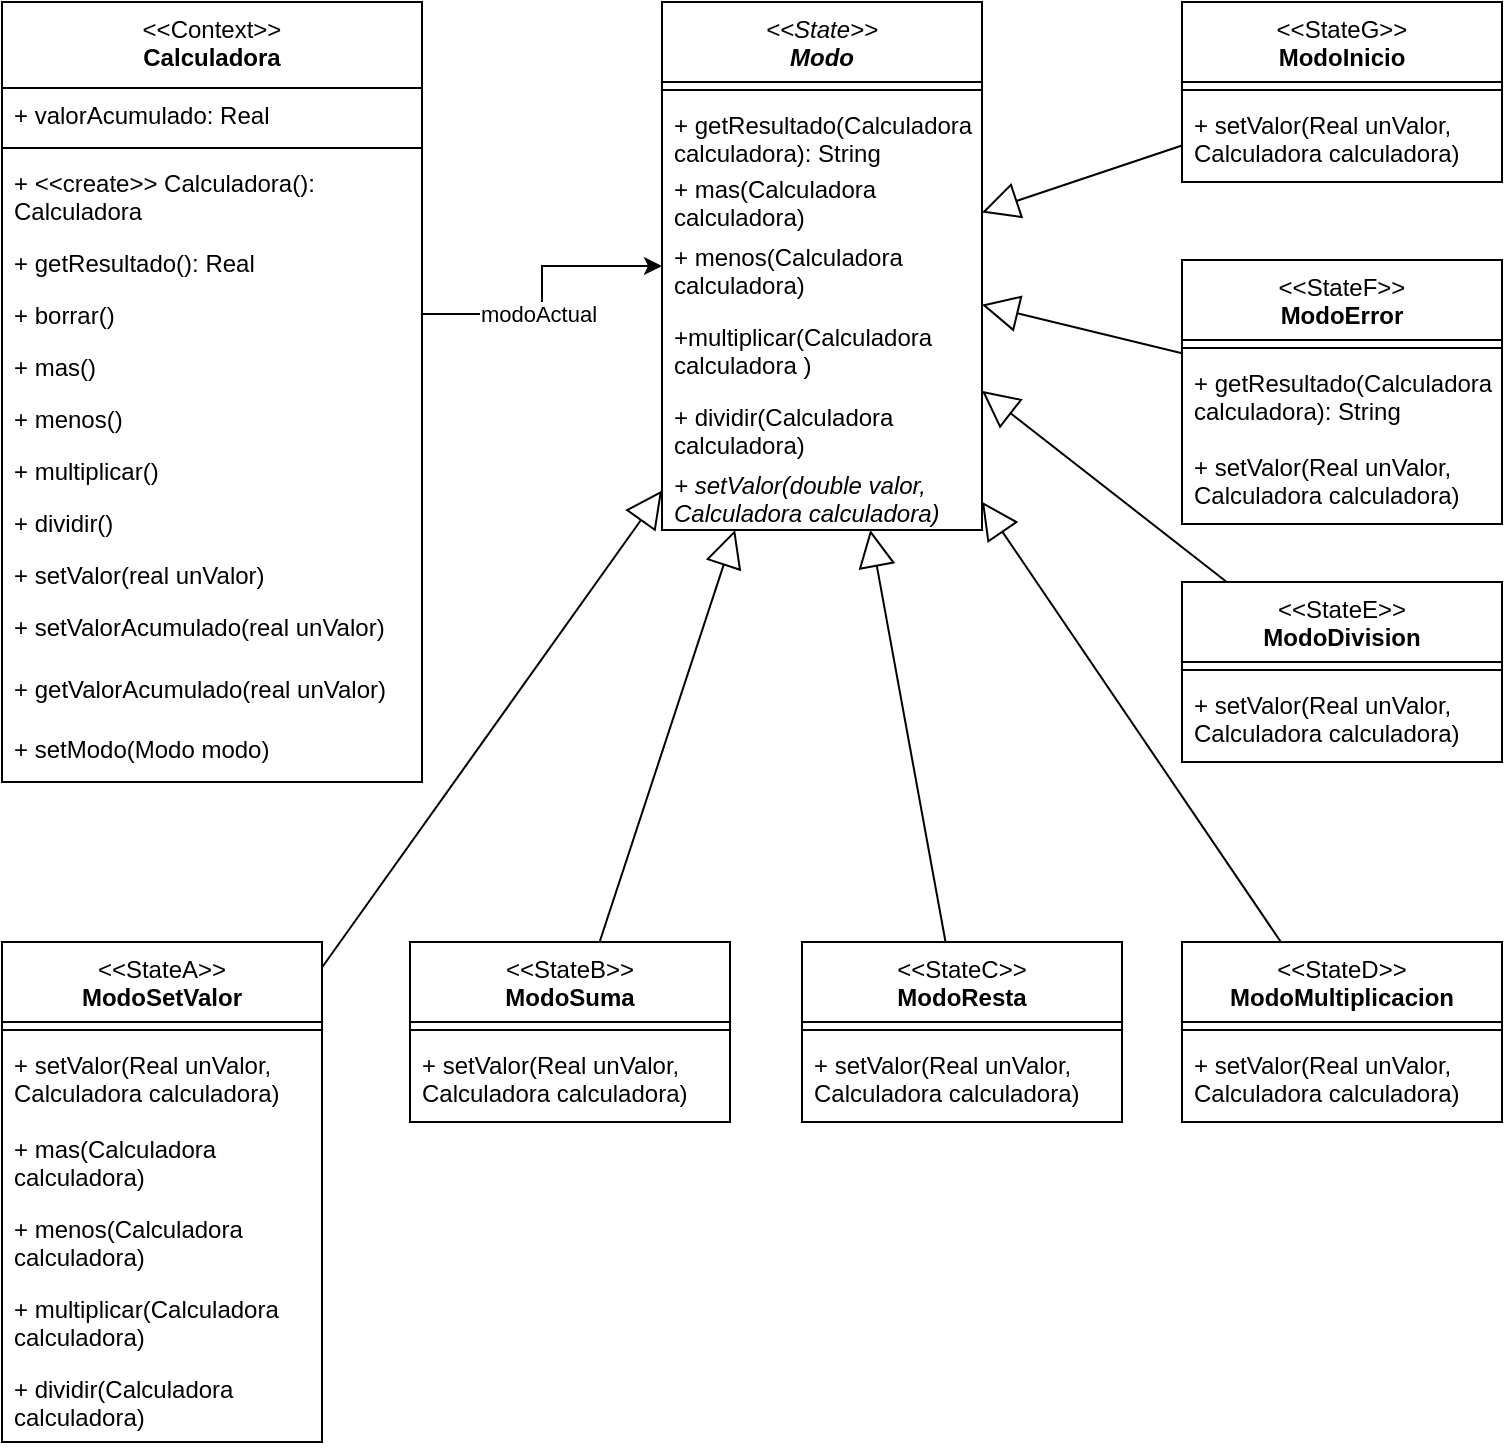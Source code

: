 <mxfile version="26.2.12">
  <diagram name="Página-1" id="q4pPd2tyTimsueJuePiQ">
    <mxGraphModel dx="1509" dy="629" grid="1" gridSize="10" guides="1" tooltips="1" connect="1" arrows="1" fold="1" page="1" pageScale="1" pageWidth="827" pageHeight="1169" math="0" shadow="0">
      <root>
        <mxCell id="0" />
        <mxCell id="1" parent="0" />
        <mxCell id="WZy-HN0xmJJo_rrbQLUv-2" value="&lt;span style=&quot;font-weight: normal;&quot;&gt;&amp;lt;&amp;lt;Context&amp;gt;&amp;gt;&lt;/span&gt;&lt;br&gt;Calculadora" style="swimlane;fontStyle=1;align=center;verticalAlign=top;childLayout=stackLayout;horizontal=1;startSize=43;horizontalStack=0;resizeParent=1;resizeParentMax=0;resizeLast=0;collapsible=1;marginBottom=0;whiteSpace=wrap;html=1;" parent="1" vertex="1">
          <mxGeometry x="50" y="40" width="210" height="390" as="geometry" />
        </mxCell>
        <mxCell id="WZy-HN0xmJJo_rrbQLUv-3" value="+ valorAcumulado: Real" style="text;strokeColor=none;fillColor=none;align=left;verticalAlign=top;spacingLeft=4;spacingRight=4;overflow=hidden;rotatable=0;points=[[0,0.5],[1,0.5]];portConstraint=eastwest;whiteSpace=wrap;html=1;" parent="WZy-HN0xmJJo_rrbQLUv-2" vertex="1">
          <mxGeometry y="43" width="210" height="26" as="geometry" />
        </mxCell>
        <mxCell id="WZy-HN0xmJJo_rrbQLUv-4" value="" style="line;strokeWidth=1;fillColor=none;align=left;verticalAlign=middle;spacingTop=-1;spacingLeft=3;spacingRight=3;rotatable=0;labelPosition=right;points=[];portConstraint=eastwest;strokeColor=inherit;" parent="WZy-HN0xmJJo_rrbQLUv-2" vertex="1">
          <mxGeometry y="69" width="210" height="8" as="geometry" />
        </mxCell>
        <mxCell id="WZy-HN0xmJJo_rrbQLUv-5" value="+ &amp;lt;&amp;lt;create&amp;gt;&amp;gt; Calculadora(): Calculadora" style="text;strokeColor=none;fillColor=none;align=left;verticalAlign=top;spacingLeft=4;spacingRight=4;overflow=hidden;rotatable=0;points=[[0,0.5],[1,0.5]];portConstraint=eastwest;whiteSpace=wrap;html=1;" parent="WZy-HN0xmJJo_rrbQLUv-2" vertex="1">
          <mxGeometry y="77" width="210" height="40" as="geometry" />
        </mxCell>
        <mxCell id="WZy-HN0xmJJo_rrbQLUv-52" value="+ getResultado(): Real" style="text;strokeColor=none;fillColor=none;align=left;verticalAlign=top;spacingLeft=4;spacingRight=4;overflow=hidden;rotatable=0;points=[[0,0.5],[1,0.5]];portConstraint=eastwest;whiteSpace=wrap;html=1;" parent="WZy-HN0xmJJo_rrbQLUv-2" vertex="1">
          <mxGeometry y="117" width="210" height="26" as="geometry" />
        </mxCell>
        <mxCell id="WZy-HN0xmJJo_rrbQLUv-6" value="+ borrar()" style="text;strokeColor=none;fillColor=none;align=left;verticalAlign=top;spacingLeft=4;spacingRight=4;overflow=hidden;rotatable=0;points=[[0,0.5],[1,0.5]];portConstraint=eastwest;whiteSpace=wrap;html=1;" parent="WZy-HN0xmJJo_rrbQLUv-2" vertex="1">
          <mxGeometry y="143" width="210" height="26" as="geometry" />
        </mxCell>
        <mxCell id="WZy-HN0xmJJo_rrbQLUv-8" value="+ mas()" style="text;strokeColor=none;fillColor=none;align=left;verticalAlign=top;spacingLeft=4;spacingRight=4;overflow=hidden;rotatable=0;points=[[0,0.5],[1,0.5]];portConstraint=eastwest;whiteSpace=wrap;html=1;" parent="WZy-HN0xmJJo_rrbQLUv-2" vertex="1">
          <mxGeometry y="169" width="210" height="26" as="geometry" />
        </mxCell>
        <mxCell id="WZy-HN0xmJJo_rrbQLUv-9" value="+ menos()" style="text;strokeColor=none;fillColor=none;align=left;verticalAlign=top;spacingLeft=4;spacingRight=4;overflow=hidden;rotatable=0;points=[[0,0.5],[1,0.5]];portConstraint=eastwest;whiteSpace=wrap;html=1;" parent="WZy-HN0xmJJo_rrbQLUv-2" vertex="1">
          <mxGeometry y="195" width="210" height="26" as="geometry" />
        </mxCell>
        <mxCell id="WZy-HN0xmJJo_rrbQLUv-10" value="+ multiplicar()" style="text;strokeColor=none;fillColor=none;align=left;verticalAlign=top;spacingLeft=4;spacingRight=4;overflow=hidden;rotatable=0;points=[[0,0.5],[1,0.5]];portConstraint=eastwest;whiteSpace=wrap;html=1;" parent="WZy-HN0xmJJo_rrbQLUv-2" vertex="1">
          <mxGeometry y="221" width="210" height="26" as="geometry" />
        </mxCell>
        <mxCell id="WZy-HN0xmJJo_rrbQLUv-11" value="+ dividir()" style="text;strokeColor=none;fillColor=none;align=left;verticalAlign=top;spacingLeft=4;spacingRight=4;overflow=hidden;rotatable=0;points=[[0,0.5],[1,0.5]];portConstraint=eastwest;whiteSpace=wrap;html=1;" parent="WZy-HN0xmJJo_rrbQLUv-2" vertex="1">
          <mxGeometry y="247" width="210" height="26" as="geometry" />
        </mxCell>
        <mxCell id="WZy-HN0xmJJo_rrbQLUv-7" value="+ setValor(real unValor)" style="text;strokeColor=none;fillColor=none;align=left;verticalAlign=top;spacingLeft=4;spacingRight=4;overflow=hidden;rotatable=0;points=[[0,0.5],[1,0.5]];portConstraint=eastwest;whiteSpace=wrap;html=1;" parent="WZy-HN0xmJJo_rrbQLUv-2" vertex="1">
          <mxGeometry y="273" width="210" height="26" as="geometry" />
        </mxCell>
        <mxCell id="ZH9DLkYciPy5FqBt6NoB-1" value="+ setValorAcumulado(real unValor)" style="text;strokeColor=none;fillColor=none;align=left;verticalAlign=top;spacingLeft=4;spacingRight=4;overflow=hidden;rotatable=0;points=[[0,0.5],[1,0.5]];portConstraint=eastwest;whiteSpace=wrap;html=1;" vertex="1" parent="WZy-HN0xmJJo_rrbQLUv-2">
          <mxGeometry y="299" width="210" height="31" as="geometry" />
        </mxCell>
        <mxCell id="ZH9DLkYciPy5FqBt6NoB-3" value="+ getValorAcumulado(real unValor)" style="text;strokeColor=none;fillColor=none;align=left;verticalAlign=top;spacingLeft=4;spacingRight=4;overflow=hidden;rotatable=0;points=[[0,0.5],[1,0.5]];portConstraint=eastwest;whiteSpace=wrap;html=1;" vertex="1" parent="WZy-HN0xmJJo_rrbQLUv-2">
          <mxGeometry y="330" width="210" height="30" as="geometry" />
        </mxCell>
        <mxCell id="ZH9DLkYciPy5FqBt6NoB-2" value="+ setModo(Modo modo)" style="text;strokeColor=none;fillColor=none;align=left;verticalAlign=top;spacingLeft=4;spacingRight=4;overflow=hidden;rotatable=0;points=[[0,0.5],[1,0.5]];portConstraint=eastwest;whiteSpace=wrap;html=1;" vertex="1" parent="WZy-HN0xmJJo_rrbQLUv-2">
          <mxGeometry y="360" width="210" height="30" as="geometry" />
        </mxCell>
        <mxCell id="WZy-HN0xmJJo_rrbQLUv-12" value="&lt;div&gt;&lt;span style=&quot;font-weight: 400;&quot;&gt;&amp;lt;&amp;lt;StateB&amp;gt;&amp;gt;&lt;/span&gt;&lt;/div&gt;ModoSuma" style="swimlane;fontStyle=1;align=center;verticalAlign=top;childLayout=stackLayout;horizontal=1;startSize=40;horizontalStack=0;resizeParent=1;resizeParentMax=0;resizeLast=0;collapsible=1;marginBottom=0;whiteSpace=wrap;html=1;" parent="1" vertex="1">
          <mxGeometry x="254" y="510" width="160" height="90" as="geometry" />
        </mxCell>
        <mxCell id="WZy-HN0xmJJo_rrbQLUv-14" value="" style="line;strokeWidth=1;fillColor=none;align=left;verticalAlign=middle;spacingTop=-1;spacingLeft=3;spacingRight=3;rotatable=0;labelPosition=right;points=[];portConstraint=eastwest;strokeColor=inherit;" parent="WZy-HN0xmJJo_rrbQLUv-12" vertex="1">
          <mxGeometry y="40" width="160" height="8" as="geometry" />
        </mxCell>
        <mxCell id="ZH9DLkYciPy5FqBt6NoB-15" value="+ setValor(Real unValor, Calculadora calculadora)" style="text;strokeColor=none;fillColor=none;align=left;verticalAlign=top;spacingLeft=4;spacingRight=4;overflow=hidden;rotatable=0;points=[[0,0.5],[1,0.5]];portConstraint=eastwest;whiteSpace=wrap;html=1;" vertex="1" parent="WZy-HN0xmJJo_rrbQLUv-12">
          <mxGeometry y="48" width="160" height="42" as="geometry" />
        </mxCell>
        <mxCell id="WZy-HN0xmJJo_rrbQLUv-22" value="&lt;div&gt;&lt;span style=&quot;font-weight: 400;&quot;&gt;&amp;lt;&amp;lt;StateC&amp;gt;&amp;gt;&lt;/span&gt;&lt;/div&gt;ModoResta" style="swimlane;fontStyle=1;align=center;verticalAlign=top;childLayout=stackLayout;horizontal=1;startSize=40;horizontalStack=0;resizeParent=1;resizeParentMax=0;resizeLast=0;collapsible=1;marginBottom=0;whiteSpace=wrap;html=1;" parent="1" vertex="1">
          <mxGeometry x="450" y="510" width="160" height="90" as="geometry" />
        </mxCell>
        <mxCell id="WZy-HN0xmJJo_rrbQLUv-24" value="" style="line;strokeWidth=1;fillColor=none;align=left;verticalAlign=middle;spacingTop=-1;spacingLeft=3;spacingRight=3;rotatable=0;labelPosition=right;points=[];portConstraint=eastwest;strokeColor=inherit;" parent="WZy-HN0xmJJo_rrbQLUv-22" vertex="1">
          <mxGeometry y="40" width="160" height="8" as="geometry" />
        </mxCell>
        <mxCell id="ZH9DLkYciPy5FqBt6NoB-20" value="+ setValor(Real unValor, Calculadora calculadora)" style="text;strokeColor=none;fillColor=none;align=left;verticalAlign=top;spacingLeft=4;spacingRight=4;overflow=hidden;rotatable=0;points=[[0,0.5],[1,0.5]];portConstraint=eastwest;whiteSpace=wrap;html=1;" vertex="1" parent="WZy-HN0xmJJo_rrbQLUv-22">
          <mxGeometry y="48" width="160" height="42" as="geometry" />
        </mxCell>
        <mxCell id="WZy-HN0xmJJo_rrbQLUv-53" value="&lt;span style=&quot;font-weight: normal;&quot;&gt;&amp;lt;&amp;lt;StateA&amp;gt;&amp;gt;&lt;/span&gt;&lt;br&gt;ModoSetValor" style="swimlane;fontStyle=1;align=center;verticalAlign=top;childLayout=stackLayout;horizontal=1;startSize=40;horizontalStack=0;resizeParent=1;resizeParentMax=0;resizeLast=0;collapsible=1;marginBottom=0;whiteSpace=wrap;html=1;" parent="1" vertex="1">
          <mxGeometry x="50" y="510" width="160" height="250" as="geometry" />
        </mxCell>
        <mxCell id="WZy-HN0xmJJo_rrbQLUv-55" value="" style="line;strokeWidth=1;fillColor=none;align=left;verticalAlign=middle;spacingTop=-1;spacingLeft=3;spacingRight=3;rotatable=0;labelPosition=right;points=[];portConstraint=eastwest;strokeColor=inherit;" parent="WZy-HN0xmJJo_rrbQLUv-53" vertex="1">
          <mxGeometry y="40" width="160" height="8" as="geometry" />
        </mxCell>
        <mxCell id="ZH9DLkYciPy5FqBt6NoB-16" value="+ setValor(Real unValor, Calculadora calculadora)" style="text;strokeColor=none;fillColor=none;align=left;verticalAlign=top;spacingLeft=4;spacingRight=4;overflow=hidden;rotatable=0;points=[[0,0.5],[1,0.5]];portConstraint=eastwest;whiteSpace=wrap;html=1;" vertex="1" parent="WZy-HN0xmJJo_rrbQLUv-53">
          <mxGeometry y="48" width="160" height="42" as="geometry" />
        </mxCell>
        <mxCell id="WZy-HN0xmJJo_rrbQLUv-59" value="+ mas(Calculadora calculadora)" style="text;strokeColor=none;fillColor=none;align=left;verticalAlign=top;spacingLeft=4;spacingRight=4;overflow=hidden;rotatable=0;points=[[0,0.5],[1,0.5]];portConstraint=eastwest;whiteSpace=wrap;html=1;" parent="WZy-HN0xmJJo_rrbQLUv-53" vertex="1">
          <mxGeometry y="90" width="160" height="40" as="geometry" />
        </mxCell>
        <mxCell id="ZH9DLkYciPy5FqBt6NoB-17" value="+ menos(Calculadora calculadora)" style="text;strokeColor=none;fillColor=none;align=left;verticalAlign=top;spacingLeft=4;spacingRight=4;overflow=hidden;rotatable=0;points=[[0,0.5],[1,0.5]];portConstraint=eastwest;whiteSpace=wrap;html=1;" vertex="1" parent="WZy-HN0xmJJo_rrbQLUv-53">
          <mxGeometry y="130" width="160" height="40" as="geometry" />
        </mxCell>
        <mxCell id="ZH9DLkYciPy5FqBt6NoB-18" value="+ multiplicar(Calculadora calculadora)" style="text;strokeColor=none;fillColor=none;align=left;verticalAlign=top;spacingLeft=4;spacingRight=4;overflow=hidden;rotatable=0;points=[[0,0.5],[1,0.5]];portConstraint=eastwest;whiteSpace=wrap;html=1;" vertex="1" parent="WZy-HN0xmJJo_rrbQLUv-53">
          <mxGeometry y="170" width="160" height="40" as="geometry" />
        </mxCell>
        <mxCell id="ZH9DLkYciPy5FqBt6NoB-19" value="+ dividir(Calculadora calculadora)" style="text;strokeColor=none;fillColor=none;align=left;verticalAlign=top;spacingLeft=4;spacingRight=4;overflow=hidden;rotatable=0;points=[[0,0.5],[1,0.5]];portConstraint=eastwest;whiteSpace=wrap;html=1;" vertex="1" parent="WZy-HN0xmJJo_rrbQLUv-53">
          <mxGeometry y="210" width="160" height="40" as="geometry" />
        </mxCell>
        <mxCell id="WZy-HN0xmJJo_rrbQLUv-63" value="&lt;span style=&quot;font-weight: 400;&quot;&gt;&amp;lt;&amp;lt;StateF&amp;gt;&amp;gt;&lt;/span&gt;&lt;br&gt;ModoError" style="swimlane;fontStyle=1;align=center;verticalAlign=top;childLayout=stackLayout;horizontal=1;startSize=40;horizontalStack=0;resizeParent=1;resizeParentMax=0;resizeLast=0;collapsible=1;marginBottom=0;whiteSpace=wrap;html=1;" parent="1" vertex="1">
          <mxGeometry x="640" y="169" width="160" height="132" as="geometry" />
        </mxCell>
        <mxCell id="WZy-HN0xmJJo_rrbQLUv-65" value="" style="line;strokeWidth=1;fillColor=none;align=left;verticalAlign=middle;spacingTop=-1;spacingLeft=3;spacingRight=3;rotatable=0;labelPosition=right;points=[];portConstraint=eastwest;strokeColor=inherit;" parent="WZy-HN0xmJJo_rrbQLUv-63" vertex="1">
          <mxGeometry y="40" width="160" height="8" as="geometry" />
        </mxCell>
        <mxCell id="WZy-HN0xmJJo_rrbQLUv-66" value="+ getResultado(Calculadora calculadora): String" style="text;strokeColor=none;fillColor=none;align=left;verticalAlign=top;spacingLeft=4;spacingRight=4;overflow=hidden;rotatable=0;points=[[0,0.5],[1,0.5]];portConstraint=eastwest;whiteSpace=wrap;html=1;" parent="WZy-HN0xmJJo_rrbQLUv-63" vertex="1">
          <mxGeometry y="48" width="160" height="42" as="geometry" />
        </mxCell>
        <mxCell id="ZH9DLkYciPy5FqBt6NoB-14" value="+ setValor(Real unValor, Calculadora calculadora)" style="text;strokeColor=none;fillColor=none;align=left;verticalAlign=top;spacingLeft=4;spacingRight=4;overflow=hidden;rotatable=0;points=[[0,0.5],[1,0.5]];portConstraint=eastwest;whiteSpace=wrap;html=1;" vertex="1" parent="WZy-HN0xmJJo_rrbQLUv-63">
          <mxGeometry y="90" width="160" height="42" as="geometry" />
        </mxCell>
        <mxCell id="WZy-HN0xmJJo_rrbQLUv-73" value="&lt;div&gt;&lt;span style=&quot;font-weight: normal;&quot;&gt;&amp;lt;&amp;lt;State&amp;gt;&amp;gt;&lt;/span&gt;&lt;/div&gt;Modo" style="swimlane;fontStyle=3;align=center;verticalAlign=top;childLayout=stackLayout;horizontal=1;startSize=40;horizontalStack=0;resizeParent=1;resizeParentMax=0;resizeLast=0;collapsible=1;marginBottom=0;whiteSpace=wrap;html=1;" parent="1" vertex="1">
          <mxGeometry x="380" y="40" width="160" height="264" as="geometry" />
        </mxCell>
        <mxCell id="WZy-HN0xmJJo_rrbQLUv-74" value="" style="line;strokeWidth=1;fillColor=none;align=left;verticalAlign=middle;spacingTop=-1;spacingLeft=3;spacingRight=3;rotatable=0;labelPosition=right;points=[];portConstraint=eastwest;strokeColor=inherit;" parent="WZy-HN0xmJJo_rrbQLUv-73" vertex="1">
          <mxGeometry y="40" width="160" height="8" as="geometry" />
        </mxCell>
        <mxCell id="WZy-HN0xmJJo_rrbQLUv-75" value="+ getResultado(Calculadora calculadora): String" style="text;strokeColor=none;fillColor=none;align=left;verticalAlign=top;spacingLeft=4;spacingRight=4;overflow=hidden;rotatable=0;points=[[0,0.5],[1,0.5]];portConstraint=eastwest;whiteSpace=wrap;html=1;" parent="WZy-HN0xmJJo_rrbQLUv-73" vertex="1">
          <mxGeometry y="48" width="160" height="32" as="geometry" />
        </mxCell>
        <mxCell id="WZy-HN0xmJJo_rrbQLUv-78" value="+ mas(Calculadora calculadora)" style="text;strokeColor=none;fillColor=none;align=left;verticalAlign=top;spacingLeft=4;spacingRight=4;overflow=hidden;rotatable=0;points=[[0,0.5],[1,0.5]];portConstraint=eastwest;whiteSpace=wrap;html=1;" parent="WZy-HN0xmJJo_rrbQLUv-73" vertex="1">
          <mxGeometry y="80" width="160" height="34" as="geometry" />
        </mxCell>
        <mxCell id="WZy-HN0xmJJo_rrbQLUv-79" value="+ menos(Calculadora calculadora)" style="text;strokeColor=none;fillColor=none;align=left;verticalAlign=top;spacingLeft=4;spacingRight=4;overflow=hidden;rotatable=0;points=[[0,0.5],[1,0.5]];portConstraint=eastwest;whiteSpace=wrap;html=1;" parent="WZy-HN0xmJJo_rrbQLUv-73" vertex="1">
          <mxGeometry y="114" width="160" height="40" as="geometry" />
        </mxCell>
        <mxCell id="WZy-HN0xmJJo_rrbQLUv-80" value="+multiplicar(Calculadora calculadora )" style="text;strokeColor=none;fillColor=none;align=left;verticalAlign=top;spacingLeft=4;spacingRight=4;overflow=hidden;rotatable=0;points=[[0,0.5],[1,0.5]];portConstraint=eastwest;whiteSpace=wrap;html=1;" parent="WZy-HN0xmJJo_rrbQLUv-73" vertex="1">
          <mxGeometry y="154" width="160" height="40" as="geometry" />
        </mxCell>
        <mxCell id="WZy-HN0xmJJo_rrbQLUv-81" value="+ dividir(Calculadora calculadora)" style="text;strokeColor=none;fillColor=none;align=left;verticalAlign=top;spacingLeft=4;spacingRight=4;overflow=hidden;rotatable=0;points=[[0,0.5],[1,0.5]];portConstraint=eastwest;whiteSpace=wrap;html=1;" parent="WZy-HN0xmJJo_rrbQLUv-73" vertex="1">
          <mxGeometry y="194" width="160" height="34" as="geometry" />
        </mxCell>
        <mxCell id="WZy-HN0xmJJo_rrbQLUv-77" value="+ setValor(double valor, Calculadora calculadora)" style="text;strokeColor=none;fillColor=none;align=left;verticalAlign=top;spacingLeft=4;spacingRight=4;overflow=hidden;rotatable=0;points=[[0,0.5],[1,0.5]];portConstraint=eastwest;whiteSpace=wrap;html=1;fontStyle=2" parent="WZy-HN0xmJJo_rrbQLUv-73" vertex="1">
          <mxGeometry y="228" width="160" height="36" as="geometry" />
        </mxCell>
        <mxCell id="WZy-HN0xmJJo_rrbQLUv-82" style="edgeStyle=orthogonalEdgeStyle;rounded=0;orthogonalLoop=1;jettySize=auto;html=1;exitX=1;exitY=0.5;exitDx=0;exitDy=0;" parent="1" source="WZy-HN0xmJJo_rrbQLUv-6" target="WZy-HN0xmJJo_rrbQLUv-73" edge="1">
          <mxGeometry relative="1" as="geometry" />
        </mxCell>
        <mxCell id="WZy-HN0xmJJo_rrbQLUv-83" value="modoActual" style="edgeLabel;html=1;align=center;verticalAlign=middle;resizable=0;points=[];" parent="WZy-HN0xmJJo_rrbQLUv-82" vertex="1" connectable="0">
          <mxGeometry x="-0.204" relative="1" as="geometry">
            <mxPoint as="offset" />
          </mxGeometry>
        </mxCell>
        <mxCell id="WZy-HN0xmJJo_rrbQLUv-84" value="" style="endArrow=block;endSize=16;endFill=0;html=1;rounded=0;" parent="1" source="WZy-HN0xmJJo_rrbQLUv-63" target="WZy-HN0xmJJo_rrbQLUv-73" edge="1">
          <mxGeometry width="160" relative="1" as="geometry">
            <mxPoint x="540" y="410" as="sourcePoint" />
            <mxPoint x="700" y="410" as="targetPoint" />
          </mxGeometry>
        </mxCell>
        <mxCell id="WZy-HN0xmJJo_rrbQLUv-86" value="" style="endArrow=block;endSize=16;endFill=0;html=1;rounded=0;" parent="1" source="WZy-HN0xmJJo_rrbQLUv-32" target="WZy-HN0xmJJo_rrbQLUv-73" edge="1">
          <mxGeometry width="160" relative="1" as="geometry">
            <mxPoint x="830" y="592" as="sourcePoint" />
            <mxPoint x="610" y="355" as="targetPoint" />
          </mxGeometry>
        </mxCell>
        <mxCell id="WZy-HN0xmJJo_rrbQLUv-85" value="" style="endArrow=block;endSize=16;endFill=0;html=1;rounded=0;" parent="1" source="WZy-HN0xmJJo_rrbQLUv-42" target="WZy-HN0xmJJo_rrbQLUv-73" edge="1">
          <mxGeometry width="160" relative="1" as="geometry">
            <mxPoint x="820" y="582" as="sourcePoint" />
            <mxPoint x="600" y="345" as="targetPoint" />
          </mxGeometry>
        </mxCell>
        <mxCell id="WZy-HN0xmJJo_rrbQLUv-87" value="" style="endArrow=block;endSize=16;endFill=0;html=1;rounded=0;" parent="1" source="WZy-HN0xmJJo_rrbQLUv-22" target="WZy-HN0xmJJo_rrbQLUv-73" edge="1">
          <mxGeometry width="160" relative="1" as="geometry">
            <mxPoint x="249.996" y="575" as="sourcePoint" />
            <mxPoint x="375.14" y="392" as="targetPoint" />
          </mxGeometry>
        </mxCell>
        <mxCell id="WZy-HN0xmJJo_rrbQLUv-88" value="" style="endArrow=block;endSize=16;endFill=0;html=1;rounded=0;" parent="1" source="WZy-HN0xmJJo_rrbQLUv-12" target="WZy-HN0xmJJo_rrbQLUv-73" edge="1">
          <mxGeometry width="160" relative="1" as="geometry">
            <mxPoint x="383" y="560" as="sourcePoint" />
            <mxPoint x="471" y="367" as="targetPoint" />
          </mxGeometry>
        </mxCell>
        <mxCell id="WZy-HN0xmJJo_rrbQLUv-89" value="" style="endArrow=block;endSize=16;endFill=0;html=1;rounded=0;" parent="1" source="WZy-HN0xmJJo_rrbQLUv-53" target="WZy-HN0xmJJo_rrbQLUv-73" edge="1">
          <mxGeometry width="160" relative="1" as="geometry">
            <mxPoint x="220" y="582" as="sourcePoint" />
            <mxPoint x="440" y="345" as="targetPoint" />
          </mxGeometry>
        </mxCell>
        <mxCell id="WZy-HN0xmJJo_rrbQLUv-32" value="&lt;div&gt;&lt;span style=&quot;font-weight: 400;&quot;&gt;&amp;lt;&amp;lt;StateD&amp;gt;&amp;gt;&lt;/span&gt;&lt;/div&gt;ModoMultiplicacion" style="swimlane;fontStyle=1;align=center;verticalAlign=top;childLayout=stackLayout;horizontal=1;startSize=40;horizontalStack=0;resizeParent=1;resizeParentMax=0;resizeLast=0;collapsible=1;marginBottom=0;whiteSpace=wrap;html=1;" parent="1" vertex="1">
          <mxGeometry x="640" y="510" width="160" height="90" as="geometry" />
        </mxCell>
        <mxCell id="WZy-HN0xmJJo_rrbQLUv-34" value="" style="line;strokeWidth=1;fillColor=none;align=left;verticalAlign=middle;spacingTop=-1;spacingLeft=3;spacingRight=3;rotatable=0;labelPosition=right;points=[];portConstraint=eastwest;strokeColor=inherit;" parent="WZy-HN0xmJJo_rrbQLUv-32" vertex="1">
          <mxGeometry y="40" width="160" height="8" as="geometry" />
        </mxCell>
        <mxCell id="ZH9DLkYciPy5FqBt6NoB-22" value="+ setValor(Real unValor, Calculadora calculadora)" style="text;strokeColor=none;fillColor=none;align=left;verticalAlign=top;spacingLeft=4;spacingRight=4;overflow=hidden;rotatable=0;points=[[0,0.5],[1,0.5]];portConstraint=eastwest;whiteSpace=wrap;html=1;" vertex="1" parent="WZy-HN0xmJJo_rrbQLUv-32">
          <mxGeometry y="48" width="160" height="42" as="geometry" />
        </mxCell>
        <mxCell id="WZy-HN0xmJJo_rrbQLUv-42" value="&lt;div&gt;&lt;span style=&quot;font-weight: 400;&quot;&gt;&amp;lt;&amp;lt;StateE&amp;gt;&amp;gt;&lt;/span&gt;&lt;/div&gt;ModoDivision" style="swimlane;fontStyle=1;align=center;verticalAlign=top;childLayout=stackLayout;horizontal=1;startSize=40;horizontalStack=0;resizeParent=1;resizeParentMax=0;resizeLast=0;collapsible=1;marginBottom=0;whiteSpace=wrap;html=1;" parent="1" vertex="1">
          <mxGeometry x="640" y="330" width="160" height="90" as="geometry" />
        </mxCell>
        <mxCell id="WZy-HN0xmJJo_rrbQLUv-44" value="" style="line;strokeWidth=1;fillColor=none;align=left;verticalAlign=middle;spacingTop=-1;spacingLeft=3;spacingRight=3;rotatable=0;labelPosition=right;points=[];portConstraint=eastwest;strokeColor=inherit;" parent="WZy-HN0xmJJo_rrbQLUv-42" vertex="1">
          <mxGeometry y="40" width="160" height="8" as="geometry" />
        </mxCell>
        <mxCell id="ZH9DLkYciPy5FqBt6NoB-21" value="+ setValor(Real unValor, Calculadora calculadora)" style="text;strokeColor=none;fillColor=none;align=left;verticalAlign=top;spacingLeft=4;spacingRight=4;overflow=hidden;rotatable=0;points=[[0,0.5],[1,0.5]];portConstraint=eastwest;whiteSpace=wrap;html=1;" vertex="1" parent="WZy-HN0xmJJo_rrbQLUv-42">
          <mxGeometry y="48" width="160" height="42" as="geometry" />
        </mxCell>
        <mxCell id="ZH9DLkYciPy5FqBt6NoB-4" value="&lt;span style=&quot;font-weight: 400;&quot;&gt;&amp;lt;&amp;lt;StateG&amp;gt;&amp;gt;&lt;/span&gt;&lt;br&gt;ModoInicio" style="swimlane;fontStyle=1;align=center;verticalAlign=top;childLayout=stackLayout;horizontal=1;startSize=40;horizontalStack=0;resizeParent=1;resizeParentMax=0;resizeLast=0;collapsible=1;marginBottom=0;whiteSpace=wrap;html=1;" vertex="1" parent="1">
          <mxGeometry x="640" y="40" width="160" height="90" as="geometry" />
        </mxCell>
        <mxCell id="ZH9DLkYciPy5FqBt6NoB-5" value="" style="line;strokeWidth=1;fillColor=none;align=left;verticalAlign=middle;spacingTop=-1;spacingLeft=3;spacingRight=3;rotatable=0;labelPosition=right;points=[];portConstraint=eastwest;strokeColor=inherit;" vertex="1" parent="ZH9DLkYciPy5FqBt6NoB-4">
          <mxGeometry y="40" width="160" height="8" as="geometry" />
        </mxCell>
        <mxCell id="ZH9DLkYciPy5FqBt6NoB-8" value="+ setValor(Real unValor, Calculadora calculadora)" style="text;strokeColor=none;fillColor=none;align=left;verticalAlign=top;spacingLeft=4;spacingRight=4;overflow=hidden;rotatable=0;points=[[0,0.5],[1,0.5]];portConstraint=eastwest;whiteSpace=wrap;html=1;" vertex="1" parent="ZH9DLkYciPy5FqBt6NoB-4">
          <mxGeometry y="48" width="160" height="42" as="geometry" />
        </mxCell>
        <mxCell id="ZH9DLkYciPy5FqBt6NoB-13" value="" style="endArrow=block;endSize=16;endFill=0;html=1;rounded=0;" edge="1" parent="1" source="ZH9DLkYciPy5FqBt6NoB-4" target="WZy-HN0xmJJo_rrbQLUv-73">
          <mxGeometry width="160" relative="1" as="geometry">
            <mxPoint x="650" y="170" as="sourcePoint" />
            <mxPoint x="550" y="177" as="targetPoint" />
          </mxGeometry>
        </mxCell>
      </root>
    </mxGraphModel>
  </diagram>
</mxfile>
